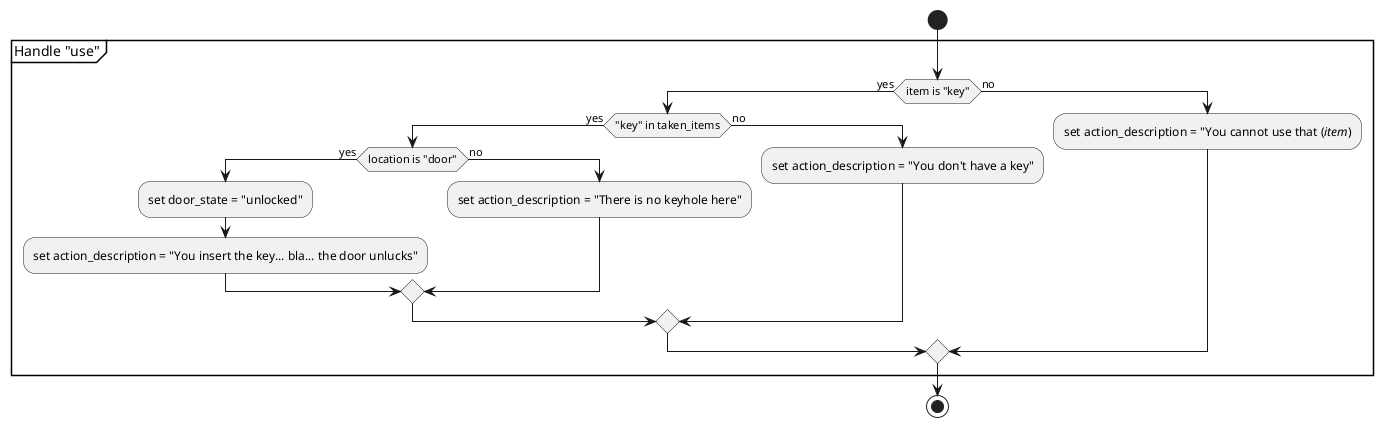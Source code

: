 @startuml
!pragma useVerticalIf on
start

partition Handle "use" {
    if (item is "key") then (yes)
        if ("key" in taken_items) then (yes)
            if (location is "door") then (yes)
                :set door_state = "unlocked";
                :set action_description = "You insert the key... bla... the door unlucks";
            else (no)
                :set action_description = "There is no keyhole here";
            endif
        else (no)
            :set action_description = "You don't have a key";
        endif
    else (no)
        :set action_description = "You cannot use that (//item//);
    endif
}

stop
@enduml